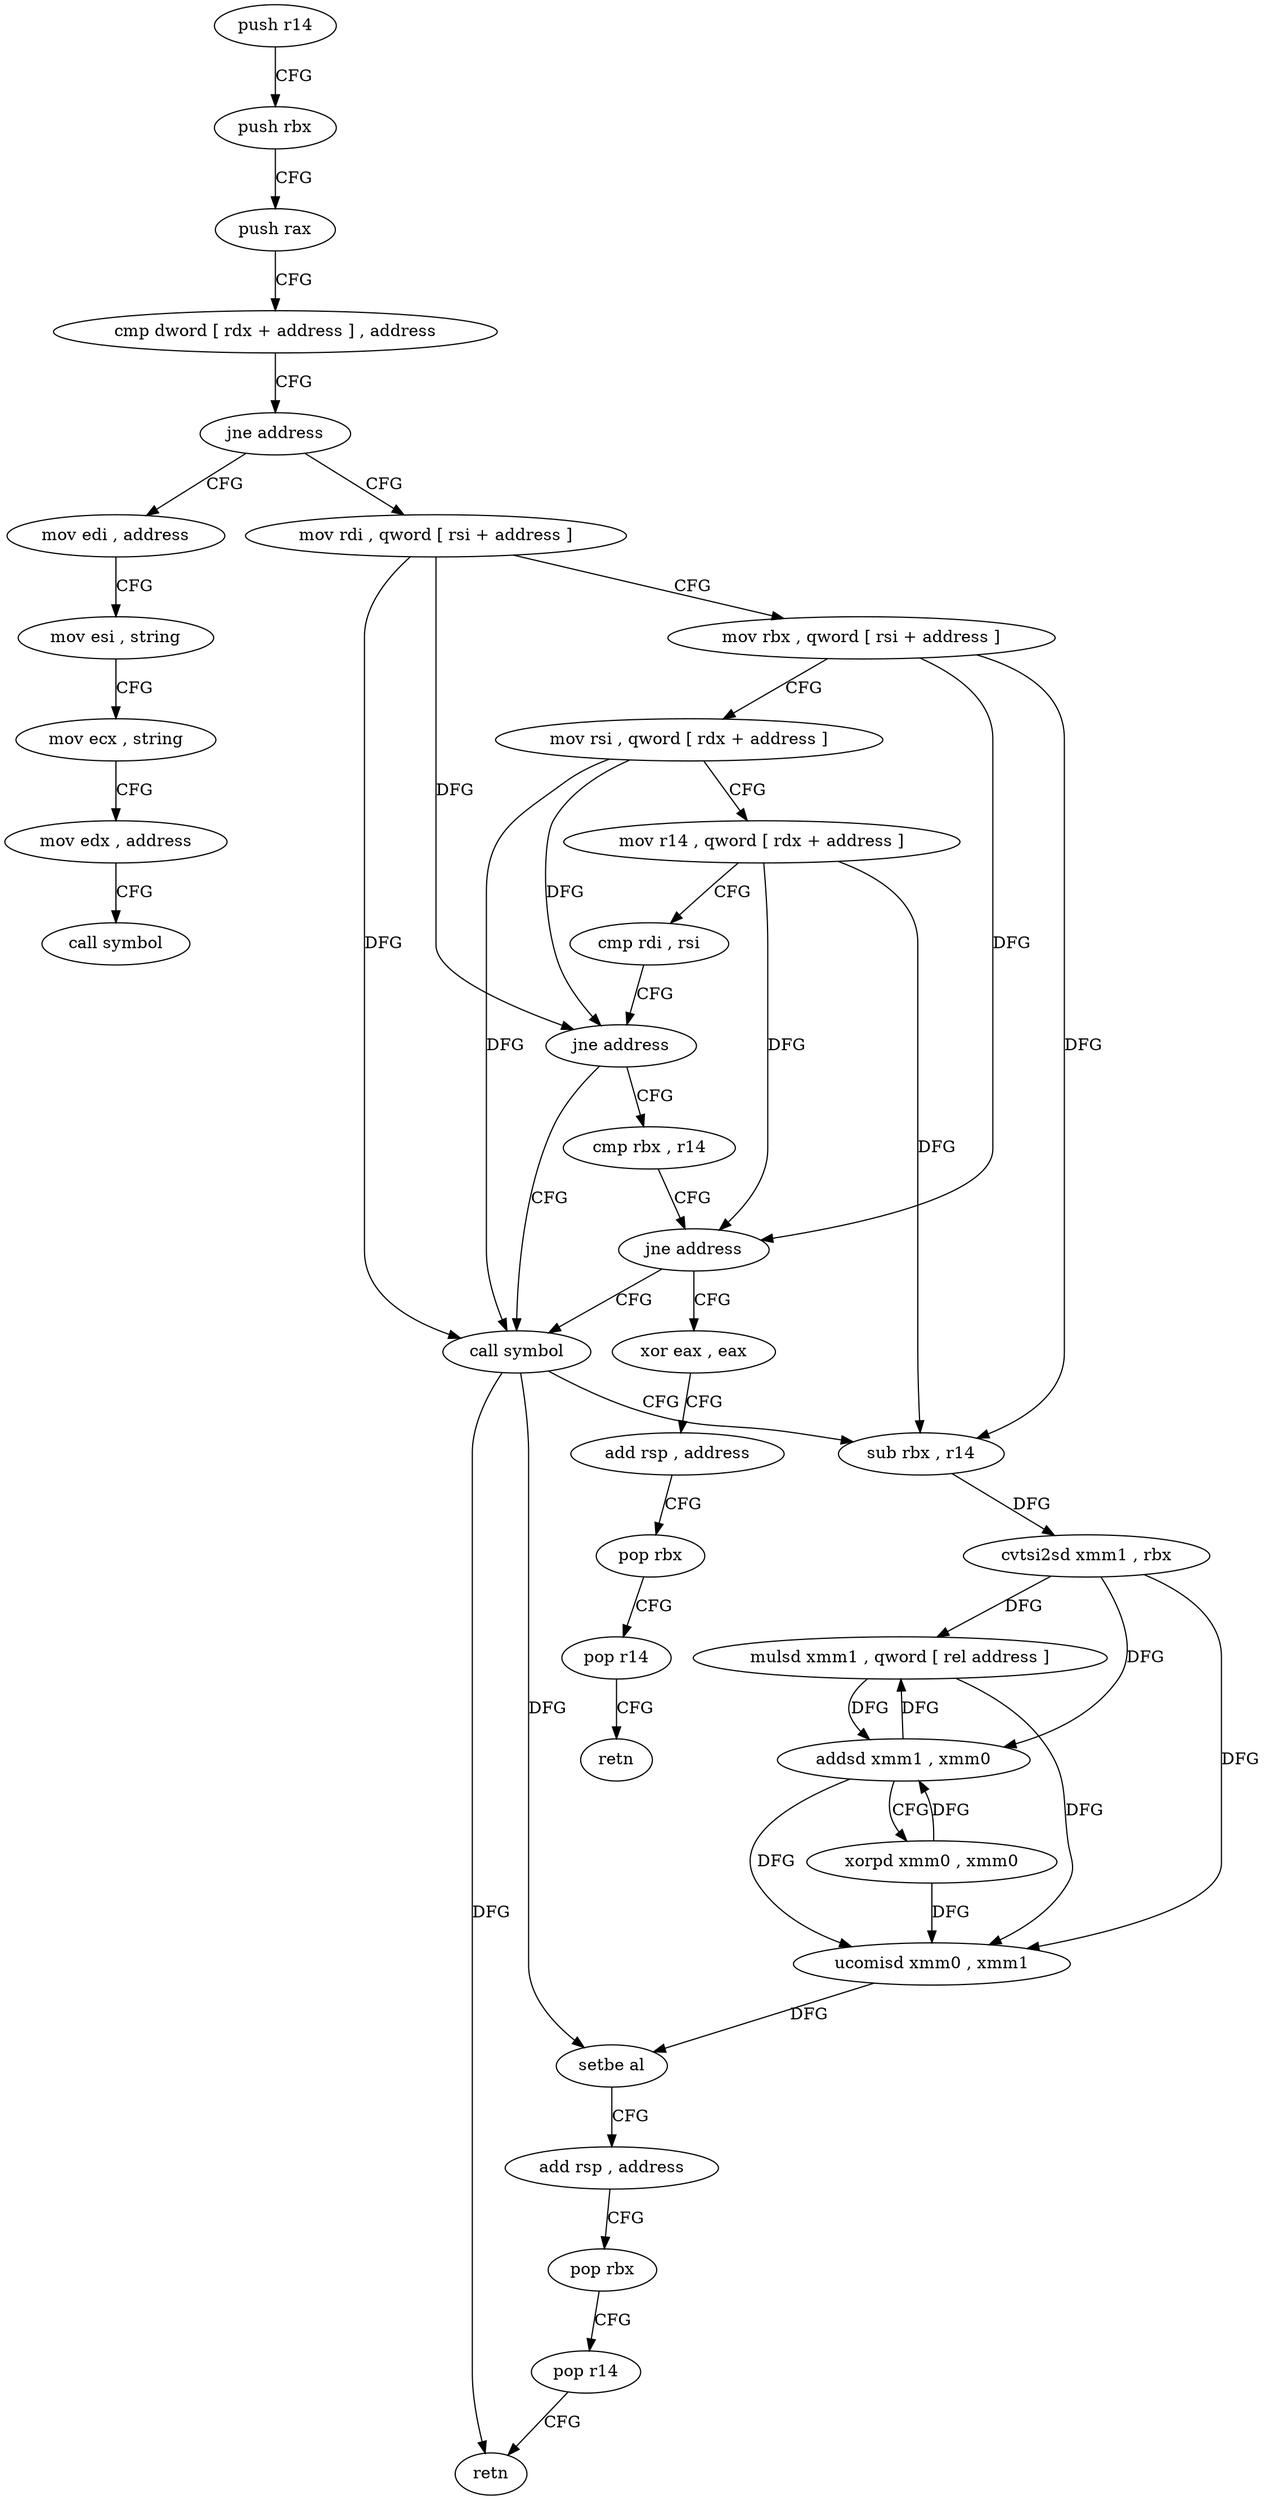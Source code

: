 digraph "func" {
"4211296" [label = "push r14" ]
"4211298" [label = "push rbx" ]
"4211299" [label = "push rax" ]
"4211300" [label = "cmp dword [ rdx + address ] , address" ]
"4211304" [label = "jne address" ]
"4211386" [label = "mov edi , address" ]
"4211306" [label = "mov rdi , qword [ rsi + address ]" ]
"4211391" [label = "mov esi , string" ]
"4211396" [label = "mov ecx , string" ]
"4211401" [label = "mov edx , address" ]
"4211406" [label = "call symbol" ]
"4211310" [label = "mov rbx , qword [ rsi + address ]" ]
"4211314" [label = "mov rsi , qword [ rdx + address ]" ]
"4211318" [label = "mov r14 , qword [ rdx + address ]" ]
"4211322" [label = "cmp rdi , rsi" ]
"4211325" [label = "jne address" ]
"4211342" [label = "call symbol" ]
"4211327" [label = "cmp rbx , r14" ]
"4211347" [label = "sub rbx , r14" ]
"4211350" [label = "cvtsi2sd xmm1 , rbx" ]
"4211355" [label = "mulsd xmm1 , qword [ rel address ]" ]
"4211363" [label = "addsd xmm1 , xmm0" ]
"4211367" [label = "xorpd xmm0 , xmm0" ]
"4211371" [label = "ucomisd xmm0 , xmm1" ]
"4211375" [label = "setbe al" ]
"4211378" [label = "add rsp , address" ]
"4211382" [label = "pop rbx" ]
"4211383" [label = "pop r14" ]
"4211385" [label = "retn" ]
"4211330" [label = "jne address" ]
"4211332" [label = "xor eax , eax" ]
"4211334" [label = "add rsp , address" ]
"4211338" [label = "pop rbx" ]
"4211339" [label = "pop r14" ]
"4211341" [label = "retn" ]
"4211296" -> "4211298" [ label = "CFG" ]
"4211298" -> "4211299" [ label = "CFG" ]
"4211299" -> "4211300" [ label = "CFG" ]
"4211300" -> "4211304" [ label = "CFG" ]
"4211304" -> "4211386" [ label = "CFG" ]
"4211304" -> "4211306" [ label = "CFG" ]
"4211386" -> "4211391" [ label = "CFG" ]
"4211306" -> "4211310" [ label = "CFG" ]
"4211306" -> "4211325" [ label = "DFG" ]
"4211306" -> "4211342" [ label = "DFG" ]
"4211391" -> "4211396" [ label = "CFG" ]
"4211396" -> "4211401" [ label = "CFG" ]
"4211401" -> "4211406" [ label = "CFG" ]
"4211310" -> "4211314" [ label = "CFG" ]
"4211310" -> "4211347" [ label = "DFG" ]
"4211310" -> "4211330" [ label = "DFG" ]
"4211314" -> "4211318" [ label = "CFG" ]
"4211314" -> "4211325" [ label = "DFG" ]
"4211314" -> "4211342" [ label = "DFG" ]
"4211318" -> "4211322" [ label = "CFG" ]
"4211318" -> "4211347" [ label = "DFG" ]
"4211318" -> "4211330" [ label = "DFG" ]
"4211322" -> "4211325" [ label = "CFG" ]
"4211325" -> "4211342" [ label = "CFG" ]
"4211325" -> "4211327" [ label = "CFG" ]
"4211342" -> "4211347" [ label = "CFG" ]
"4211342" -> "4211375" [ label = "DFG" ]
"4211342" -> "4211385" [ label = "DFG" ]
"4211327" -> "4211330" [ label = "CFG" ]
"4211347" -> "4211350" [ label = "DFG" ]
"4211350" -> "4211355" [ label = "DFG" ]
"4211350" -> "4211363" [ label = "DFG" ]
"4211350" -> "4211371" [ label = "DFG" ]
"4211355" -> "4211363" [ label = "DFG" ]
"4211355" -> "4211371" [ label = "DFG" ]
"4211363" -> "4211367" [ label = "CFG" ]
"4211363" -> "4211355" [ label = "DFG" ]
"4211363" -> "4211371" [ label = "DFG" ]
"4211367" -> "4211371" [ label = "DFG" ]
"4211367" -> "4211363" [ label = "DFG" ]
"4211371" -> "4211375" [ label = "DFG" ]
"4211375" -> "4211378" [ label = "CFG" ]
"4211378" -> "4211382" [ label = "CFG" ]
"4211382" -> "4211383" [ label = "CFG" ]
"4211383" -> "4211385" [ label = "CFG" ]
"4211330" -> "4211342" [ label = "CFG" ]
"4211330" -> "4211332" [ label = "CFG" ]
"4211332" -> "4211334" [ label = "CFG" ]
"4211334" -> "4211338" [ label = "CFG" ]
"4211338" -> "4211339" [ label = "CFG" ]
"4211339" -> "4211341" [ label = "CFG" ]
}
